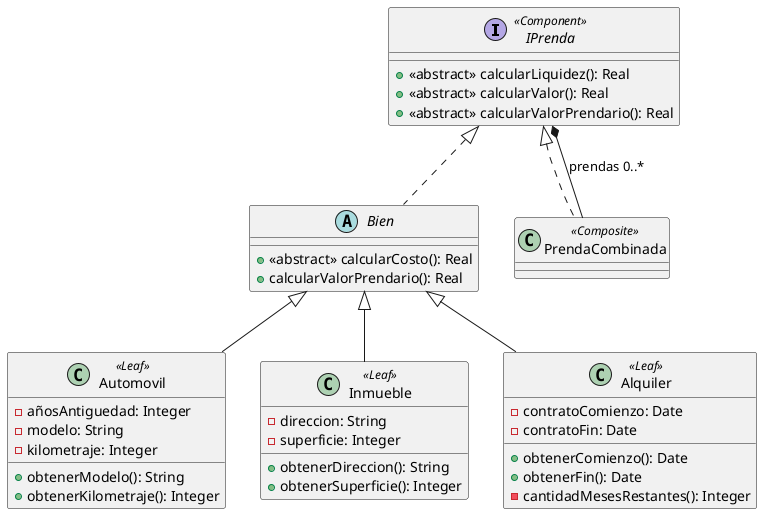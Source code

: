 @startuml

interface IPrenda <<Component>> {
+<<abstract>> calcularLiquidez(): Real
+<<abstract>> calcularValor(): Real
+<<abstract>> calcularValorPrendario(): Real
}

abstract class Bien implements IPrenda {
+<<abstract>> calcularCosto(): Real
+calcularValorPrendario(): Real
}
class PrendaCombinada <<Composite>> implements IPrenda {}

class Automovil <<Leaf>> extends Bien {
-añosAntiguedad: Integer
-modelo: String
-kilometraje: Integer
+obtenerModelo(): String
+obtenerKilometraje(): Integer
}
class Inmueble <<Leaf>> extends Bien {
-direccion: String
-superficie: Integer
+obtenerDireccion(): String
+obtenerSuperficie(): Integer
}
class Alquiler <<Leaf>> extends Bien {
-contratoComienzo: Date
-contratoFin: Date
+obtenerComienzo(): Date
+obtenerFin(): Date
-cantidadMesesRestantes(): Integer
}

PrendaCombinada --* IPrenda: prendas 0..*

@enduml
